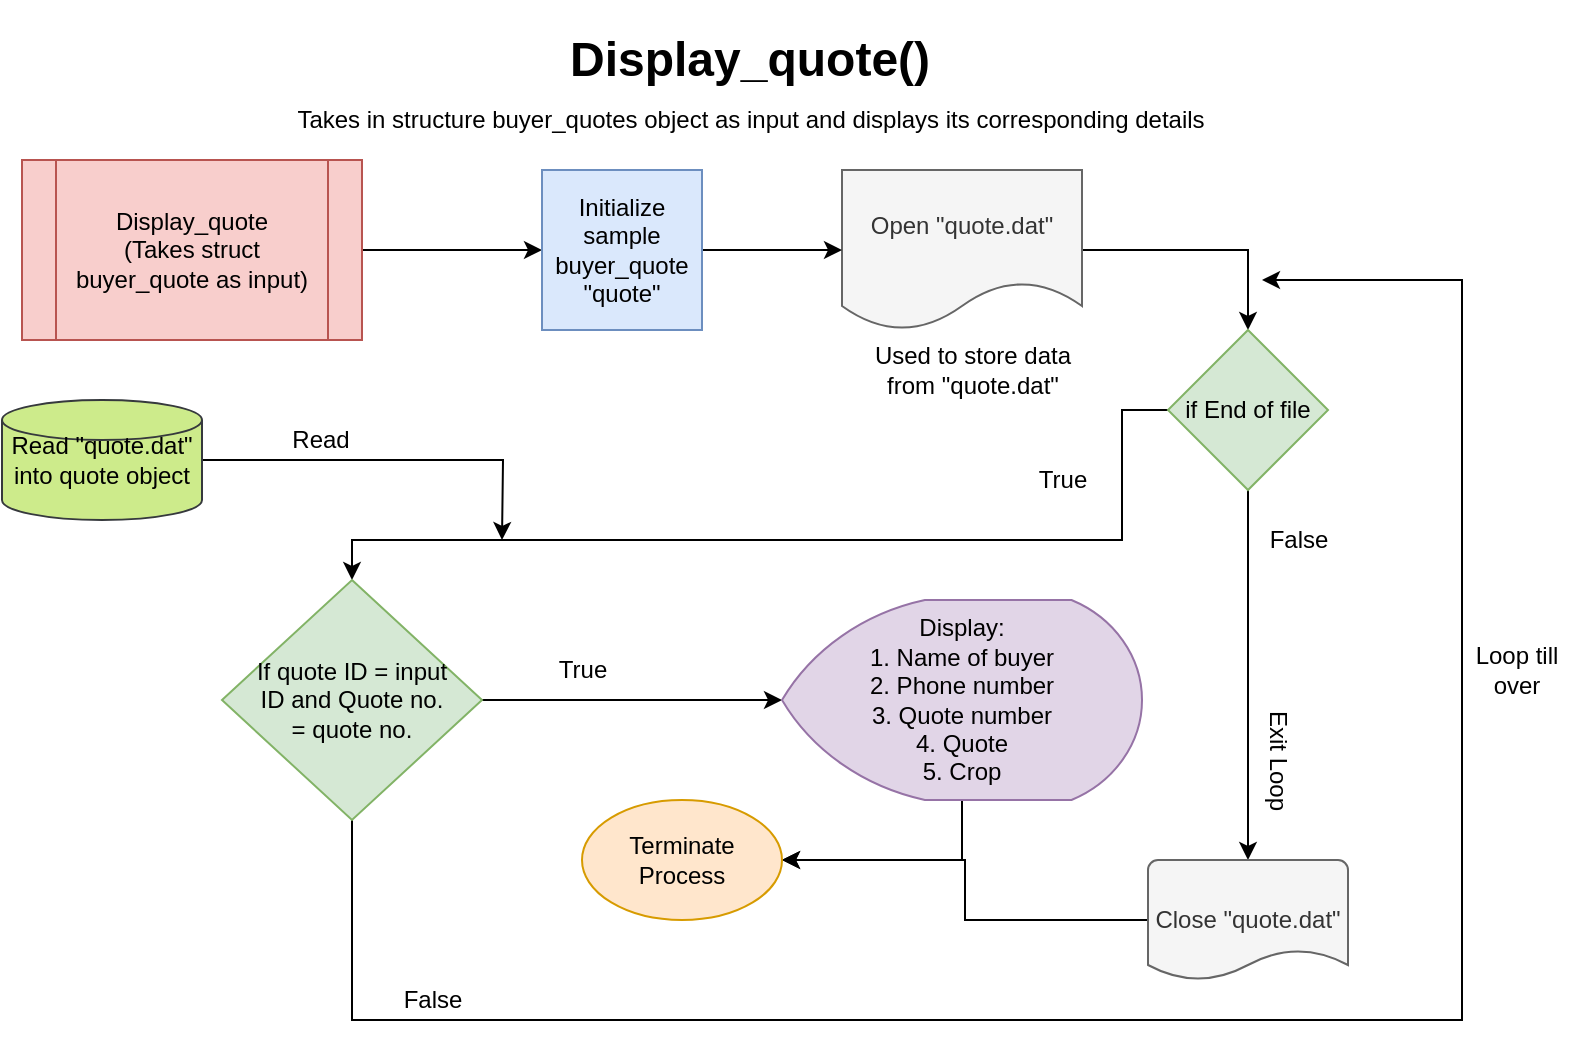 <mxfile version="13.0.3" type="device"><diagram id="3dF_-Wv2x2gZ8MhzbS6M" name="Page-1"><mxGraphModel dx="1803" dy="846" grid="1" gridSize="10" guides="1" tooltips="1" connect="1" arrows="1" fold="1" page="1" pageScale="1" pageWidth="827" pageHeight="1169" math="0" shadow="0"><root><mxCell id="0"/><mxCell id="1" parent="0"/><mxCell id="OCchSFUTWS_ftcTwPR-S-31" style="edgeStyle=orthogonalEdgeStyle;rounded=0;orthogonalLoop=1;jettySize=auto;html=1;entryX=0;entryY=0.5;entryDx=0;entryDy=0;" parent="1" source="OCchSFUTWS_ftcTwPR-S-24" target="OCchSFUTWS_ftcTwPR-S-30" edge="1"><mxGeometry relative="1" as="geometry"/></mxCell><mxCell id="OCchSFUTWS_ftcTwPR-S-24" value="Display_quote&lt;br&gt;(Takes struct buyer_quote as input)" style="shape=process;whiteSpace=wrap;html=1;backgroundOutline=1;fillColor=#f8cecc;strokeColor=#b85450;" parent="1" vertex="1"><mxGeometry x="50" y="100" width="170" height="90" as="geometry"/></mxCell><mxCell id="OCchSFUTWS_ftcTwPR-S-28" style="edgeStyle=orthogonalEdgeStyle;rounded=0;orthogonalLoop=1;jettySize=auto;html=1;entryX=0.5;entryY=0;entryDx=0;entryDy=0;" parent="1" source="OCchSFUTWS_ftcTwPR-S-25" target="OCchSFUTWS_ftcTwPR-S-27" edge="1"><mxGeometry relative="1" as="geometry"/></mxCell><mxCell id="OCchSFUTWS_ftcTwPR-S-25" value="Open &quot;quote.dat&quot;" style="shape=document;whiteSpace=wrap;html=1;boundedLbl=1;fillColor=#f5f5f5;strokeColor=#666666;fontColor=#333333;" parent="1" vertex="1"><mxGeometry x="460" y="105" width="120" height="80" as="geometry"/></mxCell><mxCell id="OCchSFUTWS_ftcTwPR-S-34" value="" style="edgeStyle=orthogonalEdgeStyle;rounded=0;orthogonalLoop=1;jettySize=auto;html=1;" parent="1" source="OCchSFUTWS_ftcTwPR-S-27" target="OCchSFUTWS_ftcTwPR-S-33" edge="1"><mxGeometry relative="1" as="geometry"><Array as="points"><mxPoint x="600" y="225"/><mxPoint x="600" y="290"/><mxPoint x="215" y="290"/></Array></mxGeometry></mxCell><mxCell id="-DYHwB--6ywwTtm9Wm2--3" style="edgeStyle=orthogonalEdgeStyle;rounded=0;orthogonalLoop=1;jettySize=auto;html=1;entryX=0.5;entryY=0;entryDx=0;entryDy=0;entryPerimeter=0;" edge="1" parent="1" source="OCchSFUTWS_ftcTwPR-S-27" target="OCchSFUTWS_ftcTwPR-S-38"><mxGeometry relative="1" as="geometry"/></mxCell><mxCell id="OCchSFUTWS_ftcTwPR-S-27" value="if End of file" style="rhombus;whiteSpace=wrap;html=1;fillColor=#d5e8d4;strokeColor=#82b366;" parent="1" vertex="1"><mxGeometry x="623" y="185" width="80" height="80" as="geometry"/></mxCell><mxCell id="OCchSFUTWS_ftcTwPR-S-35" style="edgeStyle=orthogonalEdgeStyle;rounded=0;orthogonalLoop=1;jettySize=auto;html=1;" parent="1" source="OCchSFUTWS_ftcTwPR-S-29" edge="1"><mxGeometry relative="1" as="geometry"><mxPoint x="290" y="290" as="targetPoint"/></mxGeometry></mxCell><mxCell id="OCchSFUTWS_ftcTwPR-S-29" value="Read &quot;quote.dat&quot; into quote object" style="strokeWidth=1;html=1;shape=mxgraph.flowchart.database;whiteSpace=wrap;fillColor=#cdeb8b;strokeColor=#36393d;" parent="1" vertex="1"><mxGeometry x="40" y="220" width="100" height="60" as="geometry"/></mxCell><mxCell id="OCchSFUTWS_ftcTwPR-S-32" style="edgeStyle=orthogonalEdgeStyle;rounded=0;orthogonalLoop=1;jettySize=auto;html=1;entryX=0;entryY=0.5;entryDx=0;entryDy=0;" parent="1" source="OCchSFUTWS_ftcTwPR-S-30" target="OCchSFUTWS_ftcTwPR-S-25" edge="1"><mxGeometry relative="1" as="geometry"/></mxCell><mxCell id="OCchSFUTWS_ftcTwPR-S-30" value="Initialize sample buyer_quote &quot;quote&quot;" style="whiteSpace=wrap;html=1;aspect=fixed;fillColor=#dae8fc;strokeColor=#6c8ebf;" parent="1" vertex="1"><mxGeometry x="310" y="105" width="80" height="80" as="geometry"/></mxCell><mxCell id="OCchSFUTWS_ftcTwPR-S-37" style="edgeStyle=orthogonalEdgeStyle;rounded=0;orthogonalLoop=1;jettySize=auto;html=1;entryX=0;entryY=0.5;entryDx=0;entryDy=0;entryPerimeter=0;" parent="1" source="OCchSFUTWS_ftcTwPR-S-33" target="OCchSFUTWS_ftcTwPR-S-36" edge="1"><mxGeometry relative="1" as="geometry"/></mxCell><mxCell id="OCchSFUTWS_ftcTwPR-S-44" style="edgeStyle=orthogonalEdgeStyle;rounded=0;orthogonalLoop=1;jettySize=auto;html=1;" parent="1" source="OCchSFUTWS_ftcTwPR-S-33" edge="1"><mxGeometry relative="1" as="geometry"><mxPoint x="670" y="160" as="targetPoint"/><Array as="points"><mxPoint x="215" y="530"/><mxPoint x="770" y="530"/><mxPoint x="770" y="160"/></Array></mxGeometry></mxCell><mxCell id="OCchSFUTWS_ftcTwPR-S-33" value="If quote ID = input ID and Quote no. = quote no." style="rhombus;whiteSpace=wrap;html=1;strokeWidth=1;spacingLeft=15;spacingRight=15;fillColor=#d5e8d4;strokeColor=#82b366;" parent="1" vertex="1"><mxGeometry x="150" y="310" width="130" height="120" as="geometry"/></mxCell><mxCell id="J9xjeFuVImZpzB5tmPV5-11" style="edgeStyle=orthogonalEdgeStyle;rounded=0;orthogonalLoop=1;jettySize=auto;html=1;" parent="1" source="OCchSFUTWS_ftcTwPR-S-36" target="OCchSFUTWS_ftcTwPR-S-43" edge="1"><mxGeometry relative="1" as="geometry"><Array as="points"><mxPoint x="520" y="450"/><mxPoint x="364" y="450"/></Array></mxGeometry></mxCell><mxCell id="OCchSFUTWS_ftcTwPR-S-36" value="Display:&lt;br&gt;1. Name of buyer&lt;br&gt;2. Phone number&lt;br&gt;3. Quote number&lt;br&gt;4. Quote&lt;br&gt;5. Crop&lt;br&gt;" style="strokeWidth=1;html=1;shape=mxgraph.flowchart.display;whiteSpace=wrap;fillColor=#e1d5e7;strokeColor=#9673a6;" parent="1" vertex="1"><mxGeometry x="430" y="320" width="180" height="100" as="geometry"/></mxCell><mxCell id="OCchSFUTWS_ftcTwPR-S-42" style="edgeStyle=orthogonalEdgeStyle;rounded=0;orthogonalLoop=1;jettySize=auto;html=1;" parent="1" source="OCchSFUTWS_ftcTwPR-S-38" target="OCchSFUTWS_ftcTwPR-S-43" edge="1"><mxGeometry relative="1" as="geometry"><mxPoint x="540" y="800" as="targetPoint"/></mxGeometry></mxCell><mxCell id="OCchSFUTWS_ftcTwPR-S-38" value="Close &quot;quote.dat&quot;" style="strokeWidth=1;html=1;shape=mxgraph.flowchart.document2;whiteSpace=wrap;size=0.25;fillColor=#f5f5f5;strokeColor=#666666;fontColor=#333333;" parent="1" vertex="1"><mxGeometry x="613" y="450" width="100" height="60" as="geometry"/></mxCell><mxCell id="OCchSFUTWS_ftcTwPR-S-43" value="Terminate Process" style="strokeWidth=1;html=1;shape=mxgraph.flowchart.start_1;whiteSpace=wrap;fillColor=#ffe6cc;strokeColor=#d79b00;" parent="1" vertex="1"><mxGeometry x="330" y="420" width="100" height="60" as="geometry"/></mxCell><mxCell id="J9xjeFuVImZpzB5tmPV5-1" value="&lt;h1&gt;Display_quote()&lt;/h1&gt;" style="text;html=1;strokeColor=none;fillColor=none;spacing=5;spacingTop=-20;whiteSpace=wrap;overflow=hidden;rounded=0;" parent="1" vertex="1"><mxGeometry x="319" y="30" width="190" height="40" as="geometry"/></mxCell><mxCell id="J9xjeFuVImZpzB5tmPV5-2" value="Takes in structure buyer_quotes object as input and displays its corresponding details" style="text;html=1;align=center;verticalAlign=middle;resizable=0;points=[];autosize=1;" parent="1" vertex="1"><mxGeometry x="179" y="70" width="470" height="20" as="geometry"/></mxCell><mxCell id="J9xjeFuVImZpzB5tmPV5-3" value="True" style="text;html=1;align=center;verticalAlign=middle;resizable=0;points=[];autosize=1;" parent="1" vertex="1"><mxGeometry x="550" y="250" width="40" height="20" as="geometry"/></mxCell><mxCell id="J9xjeFuVImZpzB5tmPV5-4" value="Exit Loop" style="text;html=1;align=center;verticalAlign=middle;resizable=0;points=[];autosize=1;rotation=90;" parent="1" vertex="1"><mxGeometry x="643" y="390" width="70" height="20" as="geometry"/></mxCell><mxCell id="J9xjeFuVImZpzB5tmPV5-5" value="False" style="text;html=1;align=center;verticalAlign=middle;resizable=0;points=[];autosize=1;" parent="1" vertex="1"><mxGeometry x="663" y="280" width="50" height="20" as="geometry"/></mxCell><mxCell id="J9xjeFuVImZpzB5tmPV5-6" value="Read" style="text;html=1;align=center;verticalAlign=middle;resizable=0;points=[];autosize=1;" parent="1" vertex="1"><mxGeometry x="179" y="230" width="40" height="20" as="geometry"/></mxCell><mxCell id="J9xjeFuVImZpzB5tmPV5-7" value="Used to store data&lt;br&gt;from &quot;quote.dat&quot;" style="text;html=1;align=center;verticalAlign=middle;resizable=0;points=[];autosize=1;" parent="1" vertex="1"><mxGeometry x="470" y="190" width="110" height="30" as="geometry"/></mxCell><mxCell id="J9xjeFuVImZpzB5tmPV5-8" value="True" style="text;html=1;align=center;verticalAlign=middle;resizable=0;points=[];autosize=1;" parent="1" vertex="1"><mxGeometry x="310" y="345" width="40" height="20" as="geometry"/></mxCell><mxCell id="J9xjeFuVImZpzB5tmPV5-9" value="False" style="text;html=1;align=center;verticalAlign=middle;resizable=0;points=[];autosize=1;" parent="1" vertex="1"><mxGeometry x="230" y="510" width="50" height="20" as="geometry"/></mxCell><mxCell id="J9xjeFuVImZpzB5tmPV5-10" value="Loop till&lt;br&gt;over" style="text;html=1;align=center;verticalAlign=middle;resizable=0;points=[];autosize=1;" parent="1" vertex="1"><mxGeometry x="767" y="340" width="60" height="30" as="geometry"/></mxCell></root></mxGraphModel></diagram></mxfile>